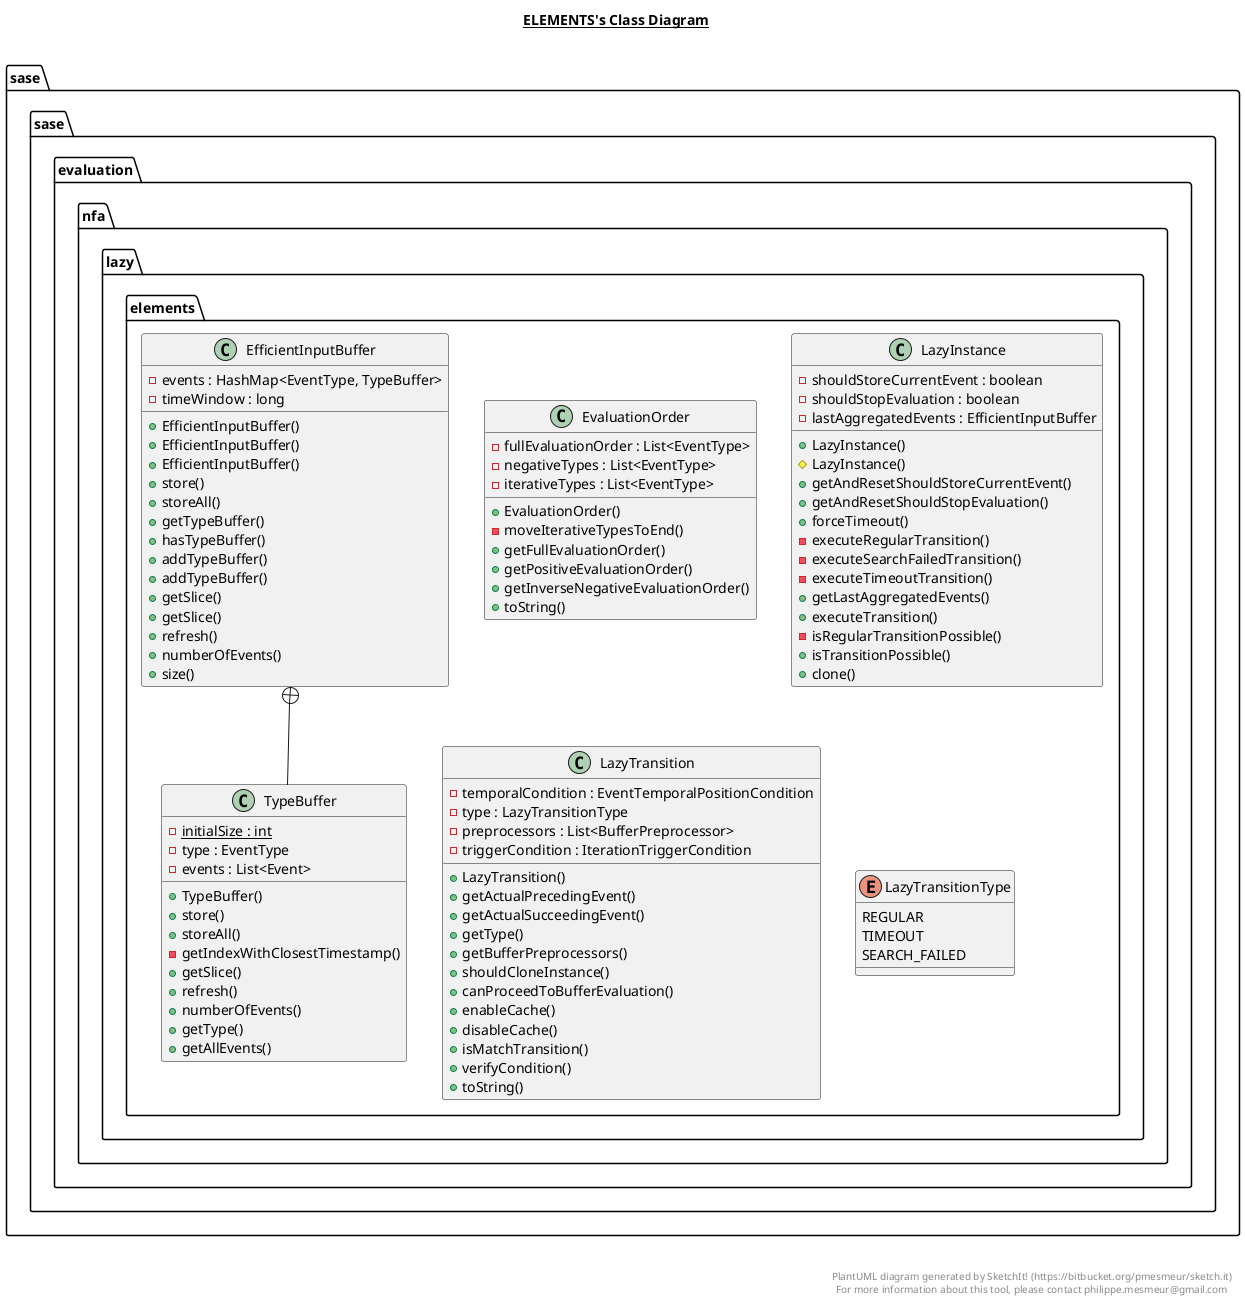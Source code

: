 @startuml

title __ELEMENTS's Class Diagram__\n

  package sase.sase.evaluation {
    package sase.sase.evaluation.nfa {
      package sase.sase.evaluation.nfa.lazy {
        package sase.sase.evaluation.nfa.lazy.elements {
          class EfficientInputBuffer {
              - events : HashMap<EventType, TypeBuffer>
              - timeWindow : long
              + EfficientInputBuffer()
              + EfficientInputBuffer()
              + EfficientInputBuffer()
              + store()
              + storeAll()
              + getTypeBuffer()
              + hasTypeBuffer()
              + addTypeBuffer()
              + addTypeBuffer()
              + getSlice()
              + getSlice()
              + refresh()
              + numberOfEvents()
              + size()
          }
        }
      }
    }
  }
  

  package sase.sase.evaluation {
    package sase.sase.evaluation.nfa {
      package sase.sase.evaluation.nfa.lazy {
        package sase.sase.evaluation.nfa.lazy.elements {
          class TypeBuffer {
              {static} - initialSize : int
              - type : EventType
              - events : List<Event>
              + TypeBuffer()
              + store()
              + storeAll()
              - getIndexWithClosestTimestamp()
              + getSlice()
              + refresh()
              + numberOfEvents()
              + getType()
              + getAllEvents()
          }
        }
      }
    }
  }
  

  package sase.sase.evaluation {
    package sase.sase.evaluation.nfa {
      package sase.sase.evaluation.nfa.lazy {
        package sase.sase.evaluation.nfa.lazy.elements {
          class EvaluationOrder {
              - fullEvaluationOrder : List<EventType>
              - negativeTypes : List<EventType>
              - iterativeTypes : List<EventType>
              + EvaluationOrder()
              - moveIterativeTypesToEnd()
              + getFullEvaluationOrder()
              + getPositiveEvaluationOrder()
              + getInverseNegativeEvaluationOrder()
              + toString()
          }
        }
      }
    }
  }
  

  package sase.sase.evaluation {
    package sase.sase.evaluation.nfa {
      package sase.sase.evaluation.nfa.lazy {
        package sase.sase.evaluation.nfa.lazy.elements {
          class LazyInstance {
              - shouldStoreCurrentEvent : boolean
              - shouldStopEvaluation : boolean
              - lastAggregatedEvents : EfficientInputBuffer
              + LazyInstance()
              # LazyInstance()
              + getAndResetShouldStoreCurrentEvent()
              + getAndResetShouldStopEvaluation()
              + forceTimeout()
              - executeRegularTransition()
              - executeSearchFailedTransition()
              - executeTimeoutTransition()
              + getLastAggregatedEvents()
              + executeTransition()
              - isRegularTransitionPossible()
              + isTransitionPossible()
              + clone()
          }
        }
      }
    }
  }
  

  package sase.sase.evaluation {
    package sase.sase.evaluation.nfa {
      package sase.sase.evaluation.nfa.lazy {
        package sase.sase.evaluation.nfa.lazy.elements {
          class LazyTransition {
              - temporalCondition : EventTemporalPositionCondition
              - type : LazyTransitionType
              - preprocessors : List<BufferPreprocessor>
              - triggerCondition : IterationTriggerCondition
              + LazyTransition()
              + getActualPrecedingEvent()
              + getActualSucceedingEvent()
              + getType()
              + getBufferPreprocessors()
              + shouldCloneInstance()
              + canProceedToBufferEvaluation()
              + enableCache()
              + disableCache()
              + isMatchTransition()
              + verifyCondition()
              + toString()
          }
        }
      }
    }
  }
  

  package sase.sase.evaluation {
    package sase.sase.evaluation.nfa {
      package sase.sase.evaluation.nfa.lazy {
        package sase.sase.evaluation.nfa.lazy.elements {
          enum LazyTransitionType {
            REGULAR
            TIMEOUT
            SEARCH_FAILED
          }
        }
      }
    }
  }
  

  EfficientInputBuffer +-down- TypeBuffer


right footer


PlantUML diagram generated by SketchIt! (https://bitbucket.org/pmesmeur/sketch.it)
For more information about this tool, please contact philippe.mesmeur@gmail.com
endfooter

@enduml
